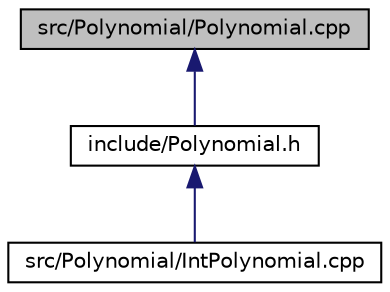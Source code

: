 digraph "src/Polynomial/Polynomial.cpp"
{
  edge [fontname="Helvetica",fontsize="10",labelfontname="Helvetica",labelfontsize="10"];
  node [fontname="Helvetica",fontsize="10",shape=record];
  Node1 [label="src/Polynomial/Polynomial.cpp",height=0.2,width=0.4,color="black", fillcolor="grey75", style="filled", fontcolor="black"];
  Node1 -> Node2 [dir="back",color="midnightblue",fontsize="10",style="solid",fontname="Helvetica"];
  Node2 [label="include/Polynomial.h",height=0.2,width=0.4,color="black", fillcolor="white", style="filled",URL="$_polynomial_8h.html"];
  Node2 -> Node3 [dir="back",color="midnightblue",fontsize="10",style="solid",fontname="Helvetica"];
  Node3 [label="src/Polynomial/IntPolynomial.cpp",height=0.2,width=0.4,color="black", fillcolor="white", style="filled",URL="$_int_polynomial_8cpp.html"];
}
